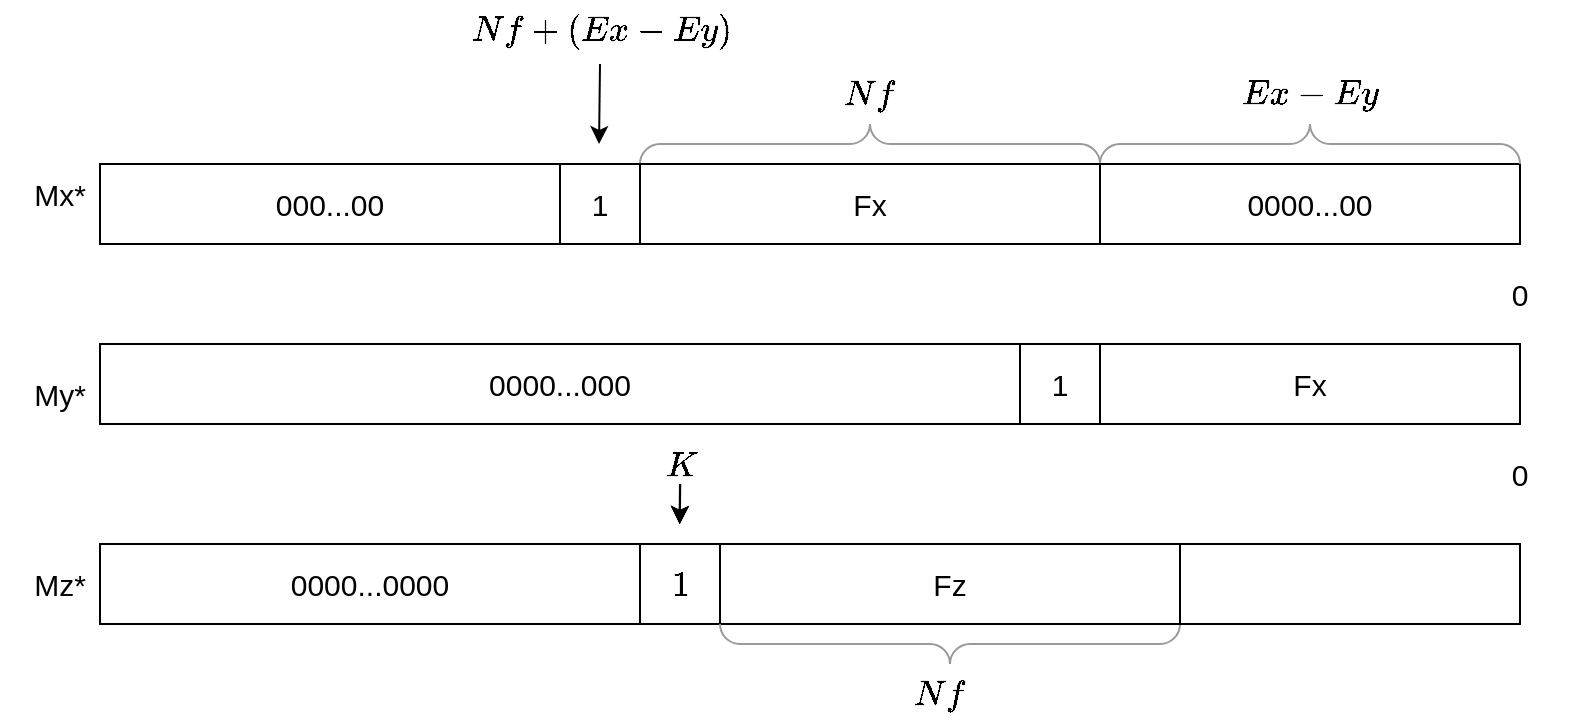 <mxfile version="22.0.0" type="device">
  <diagram name="Página-1" id="lztVKDjlMog7FwmTMyFA">
    <mxGraphModel dx="166" dy="1276" grid="1" gridSize="10" guides="1" tooltips="1" connect="1" arrows="1" fold="1" page="1" pageScale="1" pageWidth="827" pageHeight="1169" math="1" shadow="0">
      <root>
        <mxCell id="0" />
        <mxCell id="1" parent="0" />
        <mxCell id="ynmK2xIxyoW6f5YjaeQI-4" value="&lt;font style=&quot;font-size: 15px;&quot;&gt;000...00&lt;/font&gt;" style="rounded=0;whiteSpace=wrap;html=1;" vertex="1" parent="1">
          <mxGeometry x="50" y="90" width="230" height="40" as="geometry" />
        </mxCell>
        <mxCell id="ynmK2xIxyoW6f5YjaeQI-5" value="&lt;font style=&quot;font-size: 15px;&quot;&gt;0000...00&lt;/font&gt;" style="rounded=0;whiteSpace=wrap;html=1;" vertex="1" parent="1">
          <mxGeometry x="550" y="90" width="210" height="40" as="geometry" />
        </mxCell>
        <mxCell id="ynmK2xIxyoW6f5YjaeQI-6" value="&lt;font style=&quot;font-size: 15px;&quot;&gt;0&lt;br&gt;&lt;/font&gt;" style="text;html=1;strokeColor=none;fillColor=none;align=center;verticalAlign=middle;whiteSpace=wrap;rounded=0;" vertex="1" parent="1">
          <mxGeometry x="730" y="140" width="60" height="30" as="geometry" />
        </mxCell>
        <mxCell id="ynmK2xIxyoW6f5YjaeQI-7" value="" style="verticalLabelPosition=bottom;shadow=0;dashed=0;align=center;html=1;verticalAlign=top;strokeWidth=1;shape=mxgraph.mockup.markup.curlyBrace;whiteSpace=wrap;strokeColor=#999999;" vertex="1" parent="1">
          <mxGeometry x="550" y="70" width="210" height="20" as="geometry" />
        </mxCell>
        <mxCell id="ynmK2xIxyoW6f5YjaeQI-9" value="&lt;font style=&quot;font-size: 15px;&quot;&gt;$$Ex-Ey$$&lt;/font&gt;" style="text;html=1;strokeColor=none;fillColor=none;align=center;verticalAlign=middle;whiteSpace=wrap;rounded=0;" vertex="1" parent="1">
          <mxGeometry x="625" y="40" width="60" height="30" as="geometry" />
        </mxCell>
        <mxCell id="ynmK2xIxyoW6f5YjaeQI-10" value="" style="verticalLabelPosition=bottom;shadow=0;dashed=0;align=center;html=1;verticalAlign=top;strokeWidth=1;shape=mxgraph.mockup.markup.curlyBrace;whiteSpace=wrap;strokeColor=#999999;" vertex="1" parent="1">
          <mxGeometry x="320" y="70" width="230" height="20" as="geometry" />
        </mxCell>
        <mxCell id="ynmK2xIxyoW6f5YjaeQI-11" value="&lt;font style=&quot;font-size: 15px;&quot;&gt;$$Nf$$&lt;/font&gt;" style="text;html=1;strokeColor=none;fillColor=none;align=center;verticalAlign=middle;whiteSpace=wrap;rounded=0;" vertex="1" parent="1">
          <mxGeometry x="405" y="40" width="60" height="30" as="geometry" />
        </mxCell>
        <mxCell id="ynmK2xIxyoW6f5YjaeQI-12" value="" style="rounded=0;whiteSpace=wrap;html=1;" vertex="1" parent="1">
          <mxGeometry x="320" y="90" width="230" height="40" as="geometry" />
        </mxCell>
        <mxCell id="ynmK2xIxyoW6f5YjaeQI-13" value="&lt;font style=&quot;font-size: 15px;&quot;&gt;1&lt;/font&gt;" style="rounded=0;whiteSpace=wrap;html=1;" vertex="1" parent="1">
          <mxGeometry x="280" y="90" width="40" height="40" as="geometry" />
        </mxCell>
        <mxCell id="ynmK2xIxyoW6f5YjaeQI-15" value="&lt;font style=&quot;font-size: 15px;&quot;&gt;Mx*&lt;br&gt;&lt;/font&gt;" style="text;html=1;strokeColor=none;fillColor=none;align=center;verticalAlign=middle;whiteSpace=wrap;rounded=0;" vertex="1" parent="1">
          <mxGeometry y="90" width="60" height="30" as="geometry" />
        </mxCell>
        <mxCell id="ynmK2xIxyoW6f5YjaeQI-16" value="&lt;font style=&quot;font-size: 15px;&quot;&gt;My*&lt;br&gt;&lt;/font&gt;" style="text;html=1;strokeColor=none;fillColor=none;align=center;verticalAlign=middle;whiteSpace=wrap;rounded=0;" vertex="1" parent="1">
          <mxGeometry y="190" width="60" height="30" as="geometry" />
        </mxCell>
        <mxCell id="ynmK2xIxyoW6f5YjaeQI-17" value="&lt;font style=&quot;font-size: 15px;&quot;&gt;0000...000&lt;/font&gt;" style="rounded=0;whiteSpace=wrap;html=1;" vertex="1" parent="1">
          <mxGeometry x="50" y="180" width="460" height="40" as="geometry" />
        </mxCell>
        <mxCell id="ynmK2xIxyoW6f5YjaeQI-18" value="" style="rounded=0;whiteSpace=wrap;html=1;" vertex="1" parent="1">
          <mxGeometry x="550" y="180" width="210" height="40" as="geometry" />
        </mxCell>
        <mxCell id="ynmK2xIxyoW6f5YjaeQI-19" value="&lt;font style=&quot;font-size: 15px;&quot;&gt;0&lt;br&gt;&lt;/font&gt;" style="text;html=1;strokeColor=none;fillColor=none;align=center;verticalAlign=middle;whiteSpace=wrap;rounded=0;" vertex="1" parent="1">
          <mxGeometry x="730" y="230" width="60" height="30" as="geometry" />
        </mxCell>
        <mxCell id="ynmK2xIxyoW6f5YjaeQI-22" value="&lt;font style=&quot;font-size: 15px;&quot;&gt;Fx&lt;/font&gt;" style="text;html=1;strokeColor=none;fillColor=none;align=center;verticalAlign=middle;whiteSpace=wrap;rounded=0;" vertex="1" parent="1">
          <mxGeometry x="405" y="95" width="60" height="30" as="geometry" />
        </mxCell>
        <mxCell id="ynmK2xIxyoW6f5YjaeQI-23" value="&lt;font style=&quot;font-size: 15px;&quot;&gt;Fx&lt;br&gt;&lt;/font&gt;" style="text;html=1;strokeColor=none;fillColor=none;align=center;verticalAlign=middle;whiteSpace=wrap;rounded=0;" vertex="1" parent="1">
          <mxGeometry x="625" y="185" width="60" height="30" as="geometry" />
        </mxCell>
        <mxCell id="ynmK2xIxyoW6f5YjaeQI-24" value="&lt;font style=&quot;font-size: 15px;&quot;&gt;1&lt;/font&gt;" style="rounded=0;whiteSpace=wrap;html=1;" vertex="1" parent="1">
          <mxGeometry x="510" y="180" width="40" height="40" as="geometry" />
        </mxCell>
        <mxCell id="ynmK2xIxyoW6f5YjaeQI-26" value="" style="endArrow=classic;html=1;rounded=0;" edge="1" parent="1">
          <mxGeometry width="50" height="50" relative="1" as="geometry">
            <mxPoint x="300" y="40" as="sourcePoint" />
            <mxPoint x="299.52" y="80" as="targetPoint" />
          </mxGeometry>
        </mxCell>
        <mxCell id="ynmK2xIxyoW6f5YjaeQI-27" value="&lt;font style=&quot;font-size: 15px;&quot;&gt;$$Nf + (Ex - Ey) $$&lt;/font&gt;" style="text;html=1;align=center;verticalAlign=middle;resizable=0;points=[];autosize=1;strokeColor=none;fillColor=none;" vertex="1" parent="1">
          <mxGeometry x="225" y="8" width="150" height="30" as="geometry" />
        </mxCell>
        <mxCell id="ynmK2xIxyoW6f5YjaeQI-28" value="&lt;font style=&quot;font-size: 15px;&quot;&gt;$$1$$&lt;/font&gt;" style="rounded=0;whiteSpace=wrap;html=1;" vertex="1" parent="1">
          <mxGeometry x="320" y="280" width="40" height="40" as="geometry" />
        </mxCell>
        <mxCell id="ynmK2xIxyoW6f5YjaeQI-29" value="&lt;font style=&quot;font-size: 15px;&quot;&gt;0000...0000&lt;/font&gt;" style="rounded=0;whiteSpace=wrap;html=1;" vertex="1" parent="1">
          <mxGeometry x="50" y="280" width="270" height="40" as="geometry" />
        </mxCell>
        <mxCell id="ynmK2xIxyoW6f5YjaeQI-30" value="&lt;font style=&quot;font-size: 15px;&quot;&gt;Mz*&lt;br&gt;&lt;/font&gt;" style="text;html=1;strokeColor=none;fillColor=none;align=center;verticalAlign=middle;whiteSpace=wrap;rounded=0;" vertex="1" parent="1">
          <mxGeometry y="285" width="60" height="30" as="geometry" />
        </mxCell>
        <mxCell id="ynmK2xIxyoW6f5YjaeQI-31" value="&lt;font style=&quot;font-size: 15px;&quot;&gt;Fz&lt;/font&gt;" style="rounded=0;whiteSpace=wrap;html=1;" vertex="1" parent="1">
          <mxGeometry x="360" y="280" width="230" height="40" as="geometry" />
        </mxCell>
        <mxCell id="ynmK2xIxyoW6f5YjaeQI-32" value="&lt;font style=&quot;font-size: 15px;&quot;&gt;$$Nf$$&lt;/font&gt;" style="text;html=1;strokeColor=none;fillColor=none;align=center;verticalAlign=middle;whiteSpace=wrap;rounded=0;" vertex="1" parent="1">
          <mxGeometry x="440" y="340" width="60" height="30" as="geometry" />
        </mxCell>
        <mxCell id="ynmK2xIxyoW6f5YjaeQI-33" value="" style="verticalLabelPosition=bottom;shadow=0;dashed=0;align=center;html=1;verticalAlign=top;strokeWidth=1;shape=mxgraph.mockup.markup.curlyBrace;whiteSpace=wrap;strokeColor=#999999;direction=west;" vertex="1" parent="1">
          <mxGeometry x="360" y="320" width="230" height="20" as="geometry" />
        </mxCell>
        <mxCell id="ynmK2xIxyoW6f5YjaeQI-34" value="" style="rounded=0;whiteSpace=wrap;html=1;" vertex="1" parent="1">
          <mxGeometry x="590" y="280" width="170" height="40" as="geometry" />
        </mxCell>
        <mxCell id="ynmK2xIxyoW6f5YjaeQI-35" value="&lt;span style=&quot;font-size: 15px;&quot;&gt;$$K$$&lt;/span&gt;" style="text;html=1;strokeColor=none;fillColor=none;align=center;verticalAlign=middle;whiteSpace=wrap;rounded=0;" vertex="1" parent="1">
          <mxGeometry x="311" y="226" width="60" height="30" as="geometry" />
        </mxCell>
        <mxCell id="ynmK2xIxyoW6f5YjaeQI-36" value="" style="endArrow=classic;html=1;rounded=0;" edge="1" parent="1">
          <mxGeometry width="50" height="50" relative="1" as="geometry">
            <mxPoint x="340" y="250" as="sourcePoint" />
            <mxPoint x="339.77" y="270" as="targetPoint" />
          </mxGeometry>
        </mxCell>
        <mxCell id="ynmK2xIxyoW6f5YjaeQI-43" value="" style="endArrow=classic;html=1;rounded=0;" edge="1" parent="1">
          <mxGeometry width="50" height="50" relative="1" as="geometry">
            <mxPoint x="340.12" y="250" as="sourcePoint" />
            <mxPoint x="339.89" y="270" as="targetPoint" />
          </mxGeometry>
        </mxCell>
        <mxCell id="ynmK2xIxyoW6f5YjaeQI-44" value="" style="endArrow=classic;html=1;rounded=0;" edge="1" parent="1">
          <mxGeometry width="50" height="50" relative="1" as="geometry">
            <mxPoint x="340" y="260" as="sourcePoint" />
            <mxPoint x="339.89" y="270" as="targetPoint" />
          </mxGeometry>
        </mxCell>
      </root>
    </mxGraphModel>
  </diagram>
</mxfile>

